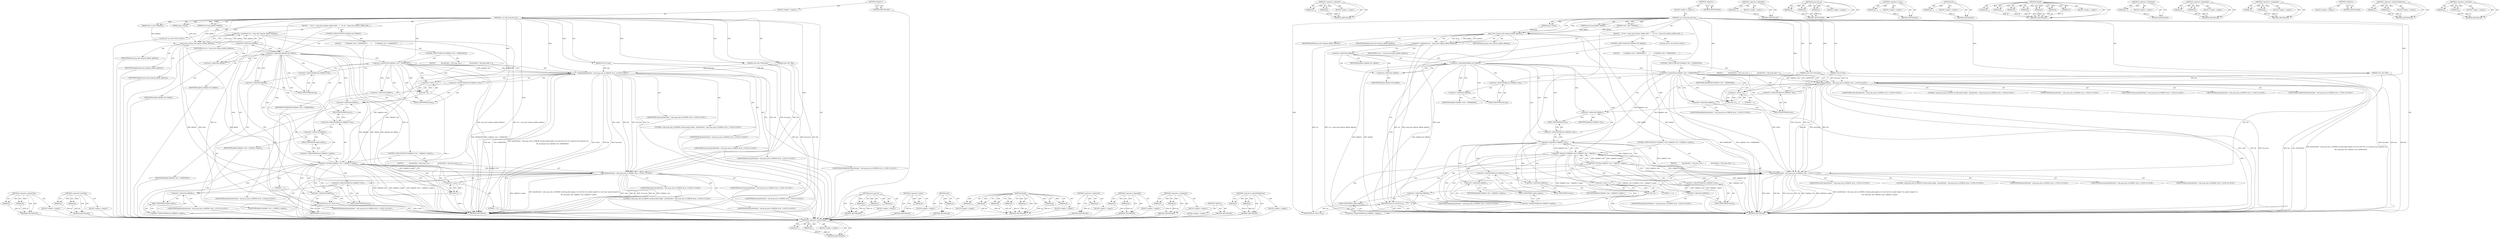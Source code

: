 digraph "&lt;operator&gt;.lessThan" {
vulnerable_131 [label=<(METHOD,&lt;operator&gt;.greaterThan)>];
vulnerable_132 [label=<(PARAM,p1)>];
vulnerable_133 [label=<(PARAM,p2)>];
vulnerable_134 [label=<(BLOCK,&lt;empty&gt;,&lt;empty&gt;)>];
vulnerable_135 [label=<(METHOD_RETURN,ANY)>];
vulnerable_159 [label=<(METHOD,&lt;operator&gt;.lessThan)>];
vulnerable_160 [label=<(PARAM,p1)>];
vulnerable_161 [label=<(PARAM,p2)>];
vulnerable_162 [label=<(BLOCK,&lt;empty&gt;,&lt;empty&gt;)>];
vulnerable_163 [label=<(METHOD_RETURN,ANY)>];
vulnerable_6 [label=<(METHOD,&lt;global&gt;)<SUB>1</SUB>>];
vulnerable_7 [label=<(BLOCK,&lt;empty&gt;,&lt;empty&gt;)<SUB>1</SUB>>];
vulnerable_8 [label=<(METHOD,_our_safe_pcap_next_ex)<SUB>1</SUB>>];
vulnerable_9 [label=<(PARAM,pcap_t *pcap)<SUB>1</SUB>>];
vulnerable_10 [label=<(PARAM,struct pcap_pkthdr **pkthdr)<SUB>1</SUB>>];
vulnerable_11 [label=<(PARAM,const u_char **pktdata)<SUB>2</SUB>>];
vulnerable_12 [label=<(PARAM,const char *funcname)<SUB>2</SUB>>];
vulnerable_13 [label=<(PARAM,const int line)<SUB>3</SUB>>];
vulnerable_14 [label=<(PARAM,const char *file)<SUB>3</SUB>>];
vulnerable_15 [label=<(BLOCK,{
    int res = pcap_next_ex(pcap, pkthdr, pktd...,{
    int res = pcap_next_ex(pcap, pkthdr, pktd...)<SUB>4</SUB>>];
vulnerable_16 [label="<(LOCAL,int res: int)<SUB>5</SUB>>"];
vulnerable_17 [label=<(&lt;operator&gt;.assignment,res = pcap_next_ex(pcap, pkthdr, pktdata))<SUB>5</SUB>>];
vulnerable_18 [label=<(IDENTIFIER,res,res = pcap_next_ex(pcap, pkthdr, pktdata))<SUB>5</SUB>>];
vulnerable_19 [label=<(pcap_next_ex,pcap_next_ex(pcap, pkthdr, pktdata))<SUB>5</SUB>>];
vulnerable_20 [label=<(IDENTIFIER,pcap,pcap_next_ex(pcap, pkthdr, pktdata))<SUB>5</SUB>>];
vulnerable_21 [label=<(IDENTIFIER,pkthdr,pcap_next_ex(pcap, pkthdr, pktdata))<SUB>5</SUB>>];
vulnerable_22 [label=<(IDENTIFIER,pktdata,pcap_next_ex(pcap, pkthdr, pktdata))<SUB>5</SUB>>];
vulnerable_23 [label=<(CONTROL_STRUCTURE,IF,if (*pktdata &amp;&amp; *pkthdr))<SUB>7</SUB>>];
vulnerable_24 [label=<(&lt;operator&gt;.logicalAnd,*pktdata &amp;&amp; *pkthdr)<SUB>7</SUB>>];
vulnerable_25 [label=<(&lt;operator&gt;.indirection,*pktdata)<SUB>7</SUB>>];
vulnerable_26 [label=<(IDENTIFIER,pktdata,*pktdata &amp;&amp; *pkthdr)<SUB>7</SUB>>];
vulnerable_27 [label=<(&lt;operator&gt;.indirection,*pkthdr)<SUB>7</SUB>>];
vulnerable_28 [label=<(IDENTIFIER,pkthdr,*pktdata &amp;&amp; *pkthdr)<SUB>7</SUB>>];
vulnerable_29 [label=<(BLOCK,{
        if ((*pkthdr)-&gt;len &gt; MAXPACKET) {
   ...,{
        if ((*pkthdr)-&gt;len &gt; MAXPACKET) {
   ...)<SUB>7</SUB>>];
vulnerable_30 [label=<(CONTROL_STRUCTURE,IF,if ((*pkthdr)-&gt;len &gt; MAXPACKET))<SUB>8</SUB>>];
vulnerable_31 [label=<(&lt;operator&gt;.greaterThan,(*pkthdr)-&gt;len &gt; MAXPACKET)<SUB>8</SUB>>];
vulnerable_32 [label=<(&lt;operator&gt;.indirectFieldAccess,(*pkthdr)-&gt;len)<SUB>8</SUB>>];
vulnerable_33 [label=<(&lt;operator&gt;.indirection,*pkthdr)<SUB>8</SUB>>];
vulnerable_34 [label=<(IDENTIFIER,pkthdr,(*pkthdr)-&gt;len &gt; MAXPACKET)<SUB>8</SUB>>];
vulnerable_35 [label=<(FIELD_IDENTIFIER,len,len)<SUB>8</SUB>>];
vulnerable_36 [label=<(IDENTIFIER,MAXPACKET,(*pkthdr)-&gt;len &gt; MAXPACKET)<SUB>8</SUB>>];
vulnerable_37 [label=<(BLOCK,{
            fprintf(stderr, &quot;safe_pcap_next_e...,{
            fprintf(stderr, &quot;safe_pcap_next_e...)<SUB>8</SUB>>];
vulnerable_38 [label="<(fprintf,fprintf(stderr, &quot;safe_pcap_next_ex ERROR: Inval...)<SUB>9</SUB>>"];
vulnerable_39 [label="<(IDENTIFIER,stderr,fprintf(stderr, &quot;safe_pcap_next_ex ERROR: Inval...)<SUB>9</SUB>>"];
vulnerable_40 [label="<(LITERAL,&quot;safe_pcap_next_ex ERROR: Invalid packet length...,fprintf(stderr, &quot;safe_pcap_next_ex ERROR: Inval...)<SUB>9</SUB>>"];
vulnerable_41 [label="<(IDENTIFIER,file,fprintf(stderr, &quot;safe_pcap_next_ex ERROR: Inval...)<SUB>10</SUB>>"];
vulnerable_42 [label="<(IDENTIFIER,funcname,fprintf(stderr, &quot;safe_pcap_next_ex ERROR: Inval...)<SUB>10</SUB>>"];
vulnerable_43 [label="<(IDENTIFIER,line,fprintf(stderr, &quot;safe_pcap_next_ex ERROR: Inval...)<SUB>10</SUB>>"];
vulnerable_44 [label=<(&lt;operator&gt;.indirectFieldAccess,(*pkthdr)-&gt;len)<SUB>10</SUB>>];
vulnerable_45 [label=<(&lt;operator&gt;.indirection,*pkthdr)<SUB>10</SUB>>];
vulnerable_46 [label="<(IDENTIFIER,pkthdr,fprintf(stderr, &quot;safe_pcap_next_ex ERROR: Inval...)<SUB>10</SUB>>"];
vulnerable_47 [label=<(FIELD_IDENTIFIER,len,len)<SUB>10</SUB>>];
vulnerable_48 [label="<(IDENTIFIER,MAXPACKET,fprintf(stderr, &quot;safe_pcap_next_ex ERROR: Inval...)<SUB>10</SUB>>"];
vulnerable_49 [label=<(exit,exit(-1))<SUB>11</SUB>>];
vulnerable_50 [label=<(&lt;operator&gt;.minus,-1)<SUB>11</SUB>>];
vulnerable_51 [label=<(LITERAL,1,-1)<SUB>11</SUB>>];
vulnerable_52 [label=<(CONTROL_STRUCTURE,IF,if ((*pkthdr)-&gt;len &lt; (*pkthdr)-&gt;caplen))<SUB>14</SUB>>];
vulnerable_53 [label=<(&lt;operator&gt;.lessThan,(*pkthdr)-&gt;len &lt; (*pkthdr)-&gt;caplen)<SUB>14</SUB>>];
vulnerable_54 [label=<(&lt;operator&gt;.indirectFieldAccess,(*pkthdr)-&gt;len)<SUB>14</SUB>>];
vulnerable_55 [label=<(&lt;operator&gt;.indirection,*pkthdr)<SUB>14</SUB>>];
vulnerable_56 [label=<(IDENTIFIER,pkthdr,(*pkthdr)-&gt;len &lt; (*pkthdr)-&gt;caplen)<SUB>14</SUB>>];
vulnerable_57 [label=<(FIELD_IDENTIFIER,len,len)<SUB>14</SUB>>];
vulnerable_58 [label=<(&lt;operator&gt;.indirectFieldAccess,(*pkthdr)-&gt;caplen)<SUB>14</SUB>>];
vulnerable_59 [label=<(&lt;operator&gt;.indirection,*pkthdr)<SUB>14</SUB>>];
vulnerable_60 [label=<(IDENTIFIER,pkthdr,(*pkthdr)-&gt;len &lt; (*pkthdr)-&gt;caplen)<SUB>14</SUB>>];
vulnerable_61 [label=<(FIELD_IDENTIFIER,caplen,caplen)<SUB>14</SUB>>];
vulnerable_62 [label=<(BLOCK,{
            fprintf(stderr, &quot;safe_pcap_next_e...,{
            fprintf(stderr, &quot;safe_pcap_next_e...)<SUB>14</SUB>>];
vulnerable_63 [label="<(fprintf,fprintf(stderr, &quot;safe_pcap_next_ex ERROR: Inval...)<SUB>15</SUB>>"];
vulnerable_64 [label="<(IDENTIFIER,stderr,fprintf(stderr, &quot;safe_pcap_next_ex ERROR: Inval...)<SUB>15</SUB>>"];
vulnerable_65 [label="<(LITERAL,&quot;safe_pcap_next_ex ERROR: Invalid packet length...,fprintf(stderr, &quot;safe_pcap_next_ex ERROR: Inval...)<SUB>15</SUB>>"];
vulnerable_66 [label="<(IDENTIFIER,file,fprintf(stderr, &quot;safe_pcap_next_ex ERROR: Inval...)<SUB>16</SUB>>"];
vulnerable_67 [label="<(IDENTIFIER,funcname,fprintf(stderr, &quot;safe_pcap_next_ex ERROR: Inval...)<SUB>16</SUB>>"];
vulnerable_68 [label="<(IDENTIFIER,line,fprintf(stderr, &quot;safe_pcap_next_ex ERROR: Inval...)<SUB>16</SUB>>"];
vulnerable_69 [label=<(&lt;operator&gt;.indirectFieldAccess,(*pkthdr)-&gt;len)<SUB>16</SUB>>];
vulnerable_70 [label=<(&lt;operator&gt;.indirection,*pkthdr)<SUB>16</SUB>>];
vulnerable_71 [label="<(IDENTIFIER,pkthdr,fprintf(stderr, &quot;safe_pcap_next_ex ERROR: Inval...)<SUB>16</SUB>>"];
vulnerable_72 [label=<(FIELD_IDENTIFIER,len,len)<SUB>16</SUB>>];
vulnerable_73 [label=<(&lt;operator&gt;.indirectFieldAccess,(*pkthdr)-&gt;caplen)<SUB>16</SUB>>];
vulnerable_74 [label=<(&lt;operator&gt;.indirection,*pkthdr)<SUB>16</SUB>>];
vulnerable_75 [label="<(IDENTIFIER,pkthdr,fprintf(stderr, &quot;safe_pcap_next_ex ERROR: Inval...)<SUB>16</SUB>>"];
vulnerable_76 [label=<(FIELD_IDENTIFIER,caplen,caplen)<SUB>16</SUB>>];
vulnerable_77 [label=<(exit,exit(-1))<SUB>17</SUB>>];
vulnerable_78 [label=<(&lt;operator&gt;.minus,-1)<SUB>17</SUB>>];
vulnerable_79 [label=<(LITERAL,1,-1)<SUB>17</SUB>>];
vulnerable_80 [label=<(RETURN,return res;,return res;)<SUB>21</SUB>>];
vulnerable_81 [label=<(IDENTIFIER,res,return res;)<SUB>21</SUB>>];
vulnerable_82 [label=<(METHOD_RETURN,int)<SUB>1</SUB>>];
vulnerable_84 [label=<(METHOD_RETURN,ANY)<SUB>1</SUB>>];
vulnerable_116 [label=<(METHOD,pcap_next_ex)>];
vulnerable_117 [label=<(PARAM,p1)>];
vulnerable_118 [label=<(PARAM,p2)>];
vulnerable_119 [label=<(PARAM,p3)>];
vulnerable_120 [label=<(BLOCK,&lt;empty&gt;,&lt;empty&gt;)>];
vulnerable_121 [label=<(METHOD_RETURN,ANY)>];
vulnerable_155 [label=<(METHOD,&lt;operator&gt;.minus)>];
vulnerable_156 [label=<(PARAM,p1)>];
vulnerable_157 [label=<(BLOCK,&lt;empty&gt;,&lt;empty&gt;)>];
vulnerable_158 [label=<(METHOD_RETURN,ANY)>];
vulnerable_151 [label=<(METHOD,exit)>];
vulnerable_152 [label=<(PARAM,p1)>];
vulnerable_153 [label=<(BLOCK,&lt;empty&gt;,&lt;empty&gt;)>];
vulnerable_154 [label=<(METHOD_RETURN,ANY)>];
vulnerable_141 [label=<(METHOD,fprintf)>];
vulnerable_142 [label=<(PARAM,p1)>];
vulnerable_143 [label=<(PARAM,p2)>];
vulnerable_144 [label=<(PARAM,p3)>];
vulnerable_145 [label=<(PARAM,p4)>];
vulnerable_146 [label=<(PARAM,p5)>];
vulnerable_147 [label=<(PARAM,p6)>];
vulnerable_148 [label=<(PARAM,p7)>];
vulnerable_149 [label=<(BLOCK,&lt;empty&gt;,&lt;empty&gt;)>];
vulnerable_150 [label=<(METHOD_RETURN,ANY)>];
vulnerable_127 [label=<(METHOD,&lt;operator&gt;.indirection)>];
vulnerable_128 [label=<(PARAM,p1)>];
vulnerable_129 [label=<(BLOCK,&lt;empty&gt;,&lt;empty&gt;)>];
vulnerable_130 [label=<(METHOD_RETURN,ANY)>];
vulnerable_122 [label=<(METHOD,&lt;operator&gt;.logicalAnd)>];
vulnerable_123 [label=<(PARAM,p1)>];
vulnerable_124 [label=<(PARAM,p2)>];
vulnerable_125 [label=<(BLOCK,&lt;empty&gt;,&lt;empty&gt;)>];
vulnerable_126 [label=<(METHOD_RETURN,ANY)>];
vulnerable_111 [label=<(METHOD,&lt;operator&gt;.assignment)>];
vulnerable_112 [label=<(PARAM,p1)>];
vulnerable_113 [label=<(PARAM,p2)>];
vulnerable_114 [label=<(BLOCK,&lt;empty&gt;,&lt;empty&gt;)>];
vulnerable_115 [label=<(METHOD_RETURN,ANY)>];
vulnerable_105 [label=<(METHOD,&lt;global&gt;)<SUB>1</SUB>>];
vulnerable_106 [label=<(BLOCK,&lt;empty&gt;,&lt;empty&gt;)>];
vulnerable_107 [label=<(METHOD_RETURN,ANY)>];
vulnerable_136 [label=<(METHOD,&lt;operator&gt;.indirectFieldAccess)>];
vulnerable_137 [label=<(PARAM,p1)>];
vulnerable_138 [label=<(PARAM,p2)>];
vulnerable_139 [label=<(BLOCK,&lt;empty&gt;,&lt;empty&gt;)>];
vulnerable_140 [label=<(METHOD_RETURN,ANY)>];
fixed_137 [label=<(METHOD,&lt;operator&gt;.greaterThan)>];
fixed_138 [label=<(PARAM,p1)>];
fixed_139 [label=<(PARAM,p2)>];
fixed_140 [label=<(BLOCK,&lt;empty&gt;,&lt;empty&gt;)>];
fixed_141 [label=<(METHOD_RETURN,ANY)>];
fixed_165 [label=<(METHOD,&lt;operator&gt;.logicalOr)>];
fixed_166 [label=<(PARAM,p1)>];
fixed_167 [label=<(PARAM,p2)>];
fixed_168 [label=<(BLOCK,&lt;empty&gt;,&lt;empty&gt;)>];
fixed_169 [label=<(METHOD_RETURN,ANY)>];
fixed_6 [label=<(METHOD,&lt;global&gt;)<SUB>1</SUB>>];
fixed_7 [label=<(BLOCK,&lt;empty&gt;,&lt;empty&gt;)<SUB>1</SUB>>];
fixed_8 [label=<(METHOD,_our_safe_pcap_next_ex)<SUB>1</SUB>>];
fixed_9 [label=<(PARAM,pcap_t *pcap)<SUB>1</SUB>>];
fixed_10 [label=<(PARAM,struct pcap_pkthdr **pkthdr)<SUB>1</SUB>>];
fixed_11 [label=<(PARAM,const u_char **pktdata)<SUB>2</SUB>>];
fixed_12 [label=<(PARAM,const char *funcname)<SUB>2</SUB>>];
fixed_13 [label=<(PARAM,const int line)<SUB>3</SUB>>];
fixed_14 [label=<(PARAM,const char *file)<SUB>3</SUB>>];
fixed_15 [label=<(BLOCK,{
    int res = pcap_next_ex(pcap, pkthdr, pktd...,{
    int res = pcap_next_ex(pcap, pkthdr, pktd...)<SUB>4</SUB>>];
fixed_16 [label="<(LOCAL,int res: int)<SUB>5</SUB>>"];
fixed_17 [label=<(&lt;operator&gt;.assignment,res = pcap_next_ex(pcap, pkthdr, pktdata))<SUB>5</SUB>>];
fixed_18 [label=<(IDENTIFIER,res,res = pcap_next_ex(pcap, pkthdr, pktdata))<SUB>5</SUB>>];
fixed_19 [label=<(pcap_next_ex,pcap_next_ex(pcap, pkthdr, pktdata))<SUB>5</SUB>>];
fixed_20 [label=<(IDENTIFIER,pcap,pcap_next_ex(pcap, pkthdr, pktdata))<SUB>5</SUB>>];
fixed_21 [label=<(IDENTIFIER,pkthdr,pcap_next_ex(pcap, pkthdr, pktdata))<SUB>5</SUB>>];
fixed_22 [label=<(IDENTIFIER,pktdata,pcap_next_ex(pcap, pkthdr, pktdata))<SUB>5</SUB>>];
fixed_23 [label=<(CONTROL_STRUCTURE,IF,if (*pktdata &amp;&amp; *pkthdr))<SUB>7</SUB>>];
fixed_24 [label=<(&lt;operator&gt;.logicalAnd,*pktdata &amp;&amp; *pkthdr)<SUB>7</SUB>>];
fixed_25 [label=<(&lt;operator&gt;.indirection,*pktdata)<SUB>7</SUB>>];
fixed_26 [label=<(IDENTIFIER,pktdata,*pktdata &amp;&amp; *pkthdr)<SUB>7</SUB>>];
fixed_27 [label=<(&lt;operator&gt;.indirection,*pkthdr)<SUB>7</SUB>>];
fixed_28 [label=<(IDENTIFIER,pkthdr,*pktdata &amp;&amp; *pkthdr)<SUB>7</SUB>>];
fixed_29 [label=<(BLOCK,{
        if ((*pkthdr)-&gt;len &gt; MAXPACKET) {
   ...,{
        if ((*pkthdr)-&gt;len &gt; MAXPACKET) {
   ...)<SUB>7</SUB>>];
fixed_30 [label=<(CONTROL_STRUCTURE,IF,if ((*pkthdr)-&gt;len &gt; MAXPACKET))<SUB>8</SUB>>];
fixed_31 [label=<(&lt;operator&gt;.greaterThan,(*pkthdr)-&gt;len &gt; MAXPACKET)<SUB>8</SUB>>];
fixed_32 [label=<(&lt;operator&gt;.indirectFieldAccess,(*pkthdr)-&gt;len)<SUB>8</SUB>>];
fixed_33 [label=<(&lt;operator&gt;.indirection,*pkthdr)<SUB>8</SUB>>];
fixed_34 [label=<(IDENTIFIER,pkthdr,(*pkthdr)-&gt;len &gt; MAXPACKET)<SUB>8</SUB>>];
fixed_35 [label=<(FIELD_IDENTIFIER,len,len)<SUB>8</SUB>>];
fixed_36 [label=<(IDENTIFIER,MAXPACKET,(*pkthdr)-&gt;len &gt; MAXPACKET)<SUB>8</SUB>>];
fixed_37 [label=<(BLOCK,{
            fprintf(stderr, &quot;safe_pcap_next_e...,{
            fprintf(stderr, &quot;safe_pcap_next_e...)<SUB>8</SUB>>];
fixed_38 [label="<(fprintf,fprintf(stderr, &quot;safe_pcap_next_ex ERROR: Inval...)<SUB>9</SUB>>"];
fixed_39 [label="<(IDENTIFIER,stderr,fprintf(stderr, &quot;safe_pcap_next_ex ERROR: Inval...)<SUB>9</SUB>>"];
fixed_40 [label="<(LITERAL,&quot;safe_pcap_next_ex ERROR: Invalid packet length...,fprintf(stderr, &quot;safe_pcap_next_ex ERROR: Inval...)<SUB>9</SUB>>"];
fixed_41 [label="<(IDENTIFIER,file,fprintf(stderr, &quot;safe_pcap_next_ex ERROR: Inval...)<SUB>10</SUB>>"];
fixed_42 [label="<(IDENTIFIER,funcname,fprintf(stderr, &quot;safe_pcap_next_ex ERROR: Inval...)<SUB>10</SUB>>"];
fixed_43 [label="<(IDENTIFIER,line,fprintf(stderr, &quot;safe_pcap_next_ex ERROR: Inval...)<SUB>10</SUB>>"];
fixed_44 [label=<(&lt;operator&gt;.indirectFieldAccess,(*pkthdr)-&gt;len)<SUB>10</SUB>>];
fixed_45 [label=<(&lt;operator&gt;.indirection,*pkthdr)<SUB>10</SUB>>];
fixed_46 [label="<(IDENTIFIER,pkthdr,fprintf(stderr, &quot;safe_pcap_next_ex ERROR: Inval...)<SUB>10</SUB>>"];
fixed_47 [label=<(FIELD_IDENTIFIER,len,len)<SUB>10</SUB>>];
fixed_48 [label="<(IDENTIFIER,MAXPACKET,fprintf(stderr, &quot;safe_pcap_next_ex ERROR: Inval...)<SUB>10</SUB>>"];
fixed_49 [label=<(exit,exit(-1))<SUB>11</SUB>>];
fixed_50 [label=<(&lt;operator&gt;.minus,-1)<SUB>11</SUB>>];
fixed_51 [label=<(LITERAL,1,-1)<SUB>11</SUB>>];
fixed_52 [label=<(CONTROL_STRUCTURE,IF,if (!(*pkthdr)-&gt;len || (*pkthdr)-&gt;len &lt; (*pkthdr)-&gt;caplen))<SUB>14</SUB>>];
fixed_53 [label=<(&lt;operator&gt;.logicalOr,!(*pkthdr)-&gt;len || (*pkthdr)-&gt;len &lt; (*pkthdr)-&gt;...)<SUB>14</SUB>>];
fixed_54 [label=<(&lt;operator&gt;.logicalNot,!(*pkthdr)-&gt;len)<SUB>14</SUB>>];
fixed_55 [label=<(&lt;operator&gt;.indirectFieldAccess,(*pkthdr)-&gt;len)<SUB>14</SUB>>];
fixed_56 [label=<(&lt;operator&gt;.indirection,*pkthdr)<SUB>14</SUB>>];
fixed_57 [label=<(IDENTIFIER,pkthdr,!(*pkthdr)-&gt;len)<SUB>14</SUB>>];
fixed_58 [label=<(FIELD_IDENTIFIER,len,len)<SUB>14</SUB>>];
fixed_59 [label=<(&lt;operator&gt;.lessThan,(*pkthdr)-&gt;len &lt; (*pkthdr)-&gt;caplen)<SUB>14</SUB>>];
fixed_60 [label=<(&lt;operator&gt;.indirectFieldAccess,(*pkthdr)-&gt;len)<SUB>14</SUB>>];
fixed_61 [label=<(&lt;operator&gt;.indirection,*pkthdr)<SUB>14</SUB>>];
fixed_62 [label=<(IDENTIFIER,pkthdr,(*pkthdr)-&gt;len &lt; (*pkthdr)-&gt;caplen)<SUB>14</SUB>>];
fixed_63 [label=<(FIELD_IDENTIFIER,len,len)<SUB>14</SUB>>];
fixed_64 [label=<(&lt;operator&gt;.indirectFieldAccess,(*pkthdr)-&gt;caplen)<SUB>14</SUB>>];
fixed_65 [label=<(&lt;operator&gt;.indirection,*pkthdr)<SUB>14</SUB>>];
fixed_66 [label=<(IDENTIFIER,pkthdr,(*pkthdr)-&gt;len &lt; (*pkthdr)-&gt;caplen)<SUB>14</SUB>>];
fixed_67 [label=<(FIELD_IDENTIFIER,caplen,caplen)<SUB>14</SUB>>];
fixed_68 [label=<(BLOCK,{
            fprintf(stderr, &quot;safe_pcap_next_e...,{
            fprintf(stderr, &quot;safe_pcap_next_e...)<SUB>14</SUB>>];
fixed_69 [label="<(fprintf,fprintf(stderr, &quot;safe_pcap_next_ex ERROR: Inval...)<SUB>15</SUB>>"];
fixed_70 [label="<(IDENTIFIER,stderr,fprintf(stderr, &quot;safe_pcap_next_ex ERROR: Inval...)<SUB>15</SUB>>"];
fixed_71 [label="<(LITERAL,&quot;safe_pcap_next_ex ERROR: Invalid packet length...,fprintf(stderr, &quot;safe_pcap_next_ex ERROR: Inval...)<SUB>15</SUB>>"];
fixed_72 [label="<(IDENTIFIER,file,fprintf(stderr, &quot;safe_pcap_next_ex ERROR: Inval...)<SUB>16</SUB>>"];
fixed_73 [label="<(IDENTIFIER,funcname,fprintf(stderr, &quot;safe_pcap_next_ex ERROR: Inval...)<SUB>16</SUB>>"];
fixed_74 [label="<(IDENTIFIER,line,fprintf(stderr, &quot;safe_pcap_next_ex ERROR: Inval...)<SUB>16</SUB>>"];
fixed_75 [label=<(&lt;operator&gt;.indirectFieldAccess,(*pkthdr)-&gt;len)<SUB>16</SUB>>];
fixed_76 [label=<(&lt;operator&gt;.indirection,*pkthdr)<SUB>16</SUB>>];
fixed_77 [label="<(IDENTIFIER,pkthdr,fprintf(stderr, &quot;safe_pcap_next_ex ERROR: Inval...)<SUB>16</SUB>>"];
fixed_78 [label=<(FIELD_IDENTIFIER,len,len)<SUB>16</SUB>>];
fixed_79 [label=<(&lt;operator&gt;.indirectFieldAccess,(*pkthdr)-&gt;caplen)<SUB>16</SUB>>];
fixed_80 [label=<(&lt;operator&gt;.indirection,*pkthdr)<SUB>16</SUB>>];
fixed_81 [label="<(IDENTIFIER,pkthdr,fprintf(stderr, &quot;safe_pcap_next_ex ERROR: Inval...)<SUB>16</SUB>>"];
fixed_82 [label=<(FIELD_IDENTIFIER,caplen,caplen)<SUB>16</SUB>>];
fixed_83 [label=<(exit,exit(-1))<SUB>17</SUB>>];
fixed_84 [label=<(&lt;operator&gt;.minus,-1)<SUB>17</SUB>>];
fixed_85 [label=<(LITERAL,1,-1)<SUB>17</SUB>>];
fixed_86 [label=<(RETURN,return res;,return res;)<SUB>21</SUB>>];
fixed_87 [label=<(IDENTIFIER,res,return res;)<SUB>21</SUB>>];
fixed_88 [label=<(METHOD_RETURN,int)<SUB>1</SUB>>];
fixed_90 [label=<(METHOD_RETURN,ANY)<SUB>1</SUB>>];
fixed_170 [label=<(METHOD,&lt;operator&gt;.logicalNot)>];
fixed_171 [label=<(PARAM,p1)>];
fixed_172 [label=<(BLOCK,&lt;empty&gt;,&lt;empty&gt;)>];
fixed_173 [label=<(METHOD_RETURN,ANY)>];
fixed_122 [label=<(METHOD,pcap_next_ex)>];
fixed_123 [label=<(PARAM,p1)>];
fixed_124 [label=<(PARAM,p2)>];
fixed_125 [label=<(PARAM,p3)>];
fixed_126 [label=<(BLOCK,&lt;empty&gt;,&lt;empty&gt;)>];
fixed_127 [label=<(METHOD_RETURN,ANY)>];
fixed_161 [label=<(METHOD,&lt;operator&gt;.minus)>];
fixed_162 [label=<(PARAM,p1)>];
fixed_163 [label=<(BLOCK,&lt;empty&gt;,&lt;empty&gt;)>];
fixed_164 [label=<(METHOD_RETURN,ANY)>];
fixed_157 [label=<(METHOD,exit)>];
fixed_158 [label=<(PARAM,p1)>];
fixed_159 [label=<(BLOCK,&lt;empty&gt;,&lt;empty&gt;)>];
fixed_160 [label=<(METHOD_RETURN,ANY)>];
fixed_147 [label=<(METHOD,fprintf)>];
fixed_148 [label=<(PARAM,p1)>];
fixed_149 [label=<(PARAM,p2)>];
fixed_150 [label=<(PARAM,p3)>];
fixed_151 [label=<(PARAM,p4)>];
fixed_152 [label=<(PARAM,p5)>];
fixed_153 [label=<(PARAM,p6)>];
fixed_154 [label=<(PARAM,p7)>];
fixed_155 [label=<(BLOCK,&lt;empty&gt;,&lt;empty&gt;)>];
fixed_156 [label=<(METHOD_RETURN,ANY)>];
fixed_133 [label=<(METHOD,&lt;operator&gt;.indirection)>];
fixed_134 [label=<(PARAM,p1)>];
fixed_135 [label=<(BLOCK,&lt;empty&gt;,&lt;empty&gt;)>];
fixed_136 [label=<(METHOD_RETURN,ANY)>];
fixed_128 [label=<(METHOD,&lt;operator&gt;.logicalAnd)>];
fixed_129 [label=<(PARAM,p1)>];
fixed_130 [label=<(PARAM,p2)>];
fixed_131 [label=<(BLOCK,&lt;empty&gt;,&lt;empty&gt;)>];
fixed_132 [label=<(METHOD_RETURN,ANY)>];
fixed_117 [label=<(METHOD,&lt;operator&gt;.assignment)>];
fixed_118 [label=<(PARAM,p1)>];
fixed_119 [label=<(PARAM,p2)>];
fixed_120 [label=<(BLOCK,&lt;empty&gt;,&lt;empty&gt;)>];
fixed_121 [label=<(METHOD_RETURN,ANY)>];
fixed_111 [label=<(METHOD,&lt;global&gt;)<SUB>1</SUB>>];
fixed_112 [label=<(BLOCK,&lt;empty&gt;,&lt;empty&gt;)>];
fixed_113 [label=<(METHOD_RETURN,ANY)>];
fixed_142 [label=<(METHOD,&lt;operator&gt;.indirectFieldAccess)>];
fixed_143 [label=<(PARAM,p1)>];
fixed_144 [label=<(PARAM,p2)>];
fixed_145 [label=<(BLOCK,&lt;empty&gt;,&lt;empty&gt;)>];
fixed_146 [label=<(METHOD_RETURN,ANY)>];
fixed_174 [label=<(METHOD,&lt;operator&gt;.lessThan)>];
fixed_175 [label=<(PARAM,p1)>];
fixed_176 [label=<(PARAM,p2)>];
fixed_177 [label=<(BLOCK,&lt;empty&gt;,&lt;empty&gt;)>];
fixed_178 [label=<(METHOD_RETURN,ANY)>];
vulnerable_131 -> vulnerable_132  [key=0, label="AST: "];
vulnerable_131 -> vulnerable_132  [key=1, label="DDG: "];
vulnerable_131 -> vulnerable_134  [key=0, label="AST: "];
vulnerable_131 -> vulnerable_133  [key=0, label="AST: "];
vulnerable_131 -> vulnerable_133  [key=1, label="DDG: "];
vulnerable_131 -> vulnerable_135  [key=0, label="AST: "];
vulnerable_131 -> vulnerable_135  [key=1, label="CFG: "];
vulnerable_132 -> vulnerable_135  [key=0, label="DDG: p1"];
vulnerable_133 -> vulnerable_135  [key=0, label="DDG: p2"];
vulnerable_134 -> fixed_137  [key=0];
vulnerable_135 -> fixed_137  [key=0];
vulnerable_159 -> vulnerable_160  [key=0, label="AST: "];
vulnerable_159 -> vulnerable_160  [key=1, label="DDG: "];
vulnerable_159 -> vulnerable_162  [key=0, label="AST: "];
vulnerable_159 -> vulnerable_161  [key=0, label="AST: "];
vulnerable_159 -> vulnerable_161  [key=1, label="DDG: "];
vulnerable_159 -> vulnerable_163  [key=0, label="AST: "];
vulnerable_159 -> vulnerable_163  [key=1, label="CFG: "];
vulnerable_160 -> vulnerable_163  [key=0, label="DDG: p1"];
vulnerable_161 -> vulnerable_163  [key=0, label="DDG: p2"];
vulnerable_162 -> fixed_137  [key=0];
vulnerable_163 -> fixed_137  [key=0];
vulnerable_6 -> vulnerable_7  [key=0, label="AST: "];
vulnerable_6 -> vulnerable_84  [key=0, label="AST: "];
vulnerable_6 -> vulnerable_84  [key=1, label="CFG: "];
vulnerable_7 -> vulnerable_8  [key=0, label="AST: "];
vulnerable_8 -> vulnerable_9  [key=0, label="AST: "];
vulnerable_8 -> vulnerable_9  [key=1, label="DDG: "];
vulnerable_8 -> vulnerable_10  [key=0, label="AST: "];
vulnerable_8 -> vulnerable_10  [key=1, label="DDG: "];
vulnerable_8 -> vulnerable_11  [key=0, label="AST: "];
vulnerable_8 -> vulnerable_11  [key=1, label="DDG: "];
vulnerable_8 -> vulnerable_12  [key=0, label="AST: "];
vulnerable_8 -> vulnerable_12  [key=1, label="DDG: "];
vulnerable_8 -> vulnerable_13  [key=0, label="AST: "];
vulnerable_8 -> vulnerable_13  [key=1, label="DDG: "];
vulnerable_8 -> vulnerable_14  [key=0, label="AST: "];
vulnerable_8 -> vulnerable_14  [key=1, label="DDG: "];
vulnerable_8 -> vulnerable_15  [key=0, label="AST: "];
vulnerable_8 -> vulnerable_82  [key=0, label="AST: "];
vulnerable_8 -> vulnerable_19  [key=0, label="CFG: "];
vulnerable_8 -> vulnerable_19  [key=1, label="DDG: "];
vulnerable_8 -> vulnerable_81  [key=0, label="DDG: "];
vulnerable_8 -> vulnerable_31  [key=0, label="DDG: "];
vulnerable_8 -> vulnerable_38  [key=0, label="DDG: "];
vulnerable_8 -> vulnerable_63  [key=0, label="DDG: "];
vulnerable_8 -> vulnerable_50  [key=0, label="DDG: "];
vulnerable_8 -> vulnerable_78  [key=0, label="DDG: "];
vulnerable_9 -> vulnerable_19  [key=0, label="DDG: pcap"];
vulnerable_10 -> vulnerable_19  [key=0, label="DDG: pkthdr"];
vulnerable_11 -> vulnerable_19  [key=0, label="DDG: pktdata"];
vulnerable_12 -> vulnerable_82  [key=0, label="DDG: funcname"];
vulnerable_12 -> vulnerable_38  [key=0, label="DDG: funcname"];
vulnerable_12 -> vulnerable_63  [key=0, label="DDG: funcname"];
vulnerable_13 -> vulnerable_82  [key=0, label="DDG: line"];
vulnerable_13 -> vulnerable_38  [key=0, label="DDG: line"];
vulnerable_13 -> vulnerable_63  [key=0, label="DDG: line"];
vulnerable_14 -> vulnerable_82  [key=0, label="DDG: file"];
vulnerable_14 -> vulnerable_38  [key=0, label="DDG: file"];
vulnerable_14 -> vulnerable_63  [key=0, label="DDG: file"];
vulnerable_15 -> vulnerable_16  [key=0, label="AST: "];
vulnerable_15 -> vulnerable_17  [key=0, label="AST: "];
vulnerable_15 -> vulnerable_23  [key=0, label="AST: "];
vulnerable_15 -> vulnerable_80  [key=0, label="AST: "];
vulnerable_16 -> fixed_137  [key=0];
vulnerable_17 -> vulnerable_18  [key=0, label="AST: "];
vulnerable_17 -> vulnerable_19  [key=0, label="AST: "];
vulnerable_17 -> vulnerable_25  [key=0, label="CFG: "];
vulnerable_17 -> vulnerable_82  [key=0, label="DDG: res"];
vulnerable_17 -> vulnerable_82  [key=1, label="DDG: pcap_next_ex(pcap, pkthdr, pktdata)"];
vulnerable_17 -> vulnerable_82  [key=2, label="DDG: res = pcap_next_ex(pcap, pkthdr, pktdata)"];
vulnerable_17 -> vulnerable_81  [key=0, label="DDG: res"];
vulnerable_18 -> fixed_137  [key=0];
vulnerable_19 -> vulnerable_20  [key=0, label="AST: "];
vulnerable_19 -> vulnerable_21  [key=0, label="AST: "];
vulnerable_19 -> vulnerable_22  [key=0, label="AST: "];
vulnerable_19 -> vulnerable_17  [key=0, label="CFG: "];
vulnerable_19 -> vulnerable_17  [key=1, label="DDG: pcap"];
vulnerable_19 -> vulnerable_17  [key=2, label="DDG: pkthdr"];
vulnerable_19 -> vulnerable_17  [key=3, label="DDG: pktdata"];
vulnerable_19 -> vulnerable_82  [key=0, label="DDG: pcap"];
vulnerable_19 -> vulnerable_82  [key=1, label="DDG: pkthdr"];
vulnerable_19 -> vulnerable_82  [key=2, label="DDG: pktdata"];
vulnerable_20 -> fixed_137  [key=0];
vulnerable_21 -> fixed_137  [key=0];
vulnerable_22 -> fixed_137  [key=0];
vulnerable_23 -> vulnerable_24  [key=0, label="AST: "];
vulnerable_23 -> vulnerable_29  [key=0, label="AST: "];
vulnerable_24 -> vulnerable_25  [key=0, label="AST: "];
vulnerable_24 -> vulnerable_27  [key=0, label="AST: "];
vulnerable_24 -> vulnerable_33  [key=0, label="CFG: "];
vulnerable_24 -> vulnerable_33  [key=1, label="CDG: "];
vulnerable_24 -> vulnerable_80  [key=0, label="CFG: "];
vulnerable_24 -> vulnerable_82  [key=0, label="DDG: *pktdata"];
vulnerable_24 -> vulnerable_82  [key=1, label="DDG: *pkthdr"];
vulnerable_24 -> vulnerable_82  [key=2, label="DDG: *pktdata &amp;&amp; *pkthdr"];
vulnerable_24 -> vulnerable_32  [key=0, label="CDG: "];
vulnerable_24 -> vulnerable_57  [key=0, label="CDG: "];
vulnerable_24 -> vulnerable_59  [key=0, label="CDG: "];
vulnerable_24 -> vulnerable_35  [key=0, label="CDG: "];
vulnerable_24 -> vulnerable_54  [key=0, label="CDG: "];
vulnerable_24 -> vulnerable_58  [key=0, label="CDG: "];
vulnerable_24 -> vulnerable_61  [key=0, label="CDG: "];
vulnerable_24 -> vulnerable_53  [key=0, label="CDG: "];
vulnerable_24 -> vulnerable_55  [key=0, label="CDG: "];
vulnerable_24 -> vulnerable_31  [key=0, label="CDG: "];
vulnerable_25 -> vulnerable_26  [key=0, label="AST: "];
vulnerable_25 -> vulnerable_24  [key=0, label="CFG: "];
vulnerable_25 -> vulnerable_27  [key=0, label="CFG: "];
vulnerable_25 -> vulnerable_27  [key=1, label="CDG: "];
vulnerable_26 -> fixed_137  [key=0];
vulnerable_27 -> vulnerable_28  [key=0, label="AST: "];
vulnerable_27 -> vulnerable_24  [key=0, label="CFG: "];
vulnerable_28 -> fixed_137  [key=0];
vulnerable_29 -> vulnerable_30  [key=0, label="AST: "];
vulnerable_29 -> vulnerable_52  [key=0, label="AST: "];
vulnerable_30 -> vulnerable_31  [key=0, label="AST: "];
vulnerable_30 -> vulnerable_37  [key=0, label="AST: "];
vulnerable_31 -> vulnerable_32  [key=0, label="AST: "];
vulnerable_31 -> vulnerable_36  [key=0, label="AST: "];
vulnerable_31 -> vulnerable_45  [key=0, label="CFG: "];
vulnerable_31 -> vulnerable_45  [key=1, label="CDG: "];
vulnerable_31 -> vulnerable_55  [key=0, label="CFG: "];
vulnerable_31 -> vulnerable_82  [key=0, label="DDG: MAXPACKET"];
vulnerable_31 -> vulnerable_82  [key=1, label="DDG: (*pkthdr)-&gt;len &gt; MAXPACKET"];
vulnerable_31 -> vulnerable_53  [key=0, label="DDG: (*pkthdr)-&gt;len"];
vulnerable_31 -> vulnerable_38  [key=0, label="DDG: (*pkthdr)-&gt;len"];
vulnerable_31 -> vulnerable_38  [key=1, label="DDG: MAXPACKET"];
vulnerable_31 -> vulnerable_38  [key=2, label="CDG: "];
vulnerable_31 -> vulnerable_47  [key=0, label="CDG: "];
vulnerable_31 -> vulnerable_49  [key=0, label="CDG: "];
vulnerable_31 -> vulnerable_50  [key=0, label="CDG: "];
vulnerable_31 -> vulnerable_44  [key=0, label="CDG: "];
vulnerable_32 -> vulnerable_33  [key=0, label="AST: "];
vulnerable_32 -> vulnerable_35  [key=0, label="AST: "];
vulnerable_32 -> vulnerable_31  [key=0, label="CFG: "];
vulnerable_33 -> vulnerable_34  [key=0, label="AST: "];
vulnerable_33 -> vulnerable_35  [key=0, label="CFG: "];
vulnerable_34 -> fixed_137  [key=0];
vulnerable_35 -> vulnerable_32  [key=0, label="CFG: "];
vulnerable_36 -> fixed_137  [key=0];
vulnerable_37 -> vulnerable_38  [key=0, label="AST: "];
vulnerable_37 -> vulnerable_49  [key=0, label="AST: "];
vulnerable_38 -> vulnerable_39  [key=0, label="AST: "];
vulnerable_38 -> vulnerable_40  [key=0, label="AST: "];
vulnerable_38 -> vulnerable_41  [key=0, label="AST: "];
vulnerable_38 -> vulnerable_42  [key=0, label="AST: "];
vulnerable_38 -> vulnerable_43  [key=0, label="AST: "];
vulnerable_38 -> vulnerable_44  [key=0, label="AST: "];
vulnerable_38 -> vulnerable_48  [key=0, label="AST: "];
vulnerable_38 -> vulnerable_50  [key=0, label="CFG: "];
vulnerable_38 -> vulnerable_82  [key=0, label="DDG: stderr"];
vulnerable_38 -> vulnerable_82  [key=1, label="DDG: file"];
vulnerable_38 -> vulnerable_82  [key=2, label="DDG: funcname"];
vulnerable_38 -> vulnerable_82  [key=3, label="DDG: line"];
vulnerable_38 -> vulnerable_82  [key=4, label="DDG: MAXPACKET"];
vulnerable_38 -> vulnerable_82  [key=5, label="DDG: fprintf(stderr, &quot;safe_pcap_next_ex ERROR: Invalid packet length in %s:%s() line %d: %u is greater than maximum %u\n&quot;,
                    file, funcname, line, (*pkthdr)-&gt;len, MAXPACKET)"];
vulnerable_38 -> vulnerable_53  [key=0, label="DDG: (*pkthdr)-&gt;len"];
vulnerable_38 -> vulnerable_63  [key=0, label="DDG: stderr"];
vulnerable_38 -> vulnerable_63  [key=1, label="DDG: file"];
vulnerable_38 -> vulnerable_63  [key=2, label="DDG: funcname"];
vulnerable_38 -> vulnerable_63  [key=3, label="DDG: line"];
vulnerable_39 -> fixed_137  [key=0];
vulnerable_40 -> fixed_137  [key=0];
vulnerable_41 -> fixed_137  [key=0];
vulnerable_42 -> fixed_137  [key=0];
vulnerable_43 -> fixed_137  [key=0];
vulnerable_44 -> vulnerable_45  [key=0, label="AST: "];
vulnerable_44 -> vulnerable_47  [key=0, label="AST: "];
vulnerable_44 -> vulnerable_38  [key=0, label="CFG: "];
vulnerable_45 -> vulnerable_46  [key=0, label="AST: "];
vulnerable_45 -> vulnerable_47  [key=0, label="CFG: "];
vulnerable_46 -> fixed_137  [key=0];
vulnerable_47 -> vulnerable_44  [key=0, label="CFG: "];
vulnerable_48 -> fixed_137  [key=0];
vulnerable_49 -> vulnerable_50  [key=0, label="AST: "];
vulnerable_49 -> vulnerable_55  [key=0, label="CFG: "];
vulnerable_49 -> vulnerable_82  [key=0, label="DDG: -1"];
vulnerable_50 -> vulnerable_51  [key=0, label="AST: "];
vulnerable_50 -> vulnerable_49  [key=0, label="CFG: "];
vulnerable_50 -> vulnerable_49  [key=1, label="DDG: 1"];
vulnerable_51 -> fixed_137  [key=0];
vulnerable_52 -> vulnerable_53  [key=0, label="AST: "];
vulnerable_52 -> vulnerable_62  [key=0, label="AST: "];
vulnerable_53 -> vulnerable_54  [key=0, label="AST: "];
vulnerable_53 -> vulnerable_58  [key=0, label="AST: "];
vulnerable_53 -> vulnerable_70  [key=0, label="CFG: "];
vulnerable_53 -> vulnerable_70  [key=1, label="CDG: "];
vulnerable_53 -> vulnerable_80  [key=0, label="CFG: "];
vulnerable_53 -> vulnerable_82  [key=0, label="DDG: (*pkthdr)-&gt;len"];
vulnerable_53 -> vulnerable_82  [key=1, label="DDG: (*pkthdr)-&gt;caplen"];
vulnerable_53 -> vulnerable_82  [key=2, label="DDG: (*pkthdr)-&gt;len &lt; (*pkthdr)-&gt;caplen"];
vulnerable_53 -> vulnerable_63  [key=0, label="DDG: (*pkthdr)-&gt;len"];
vulnerable_53 -> vulnerable_63  [key=1, label="DDG: (*pkthdr)-&gt;caplen"];
vulnerable_53 -> vulnerable_63  [key=2, label="CDG: "];
vulnerable_53 -> vulnerable_73  [key=0, label="CDG: "];
vulnerable_53 -> vulnerable_77  [key=0, label="CDG: "];
vulnerable_53 -> vulnerable_72  [key=0, label="CDG: "];
vulnerable_53 -> vulnerable_69  [key=0, label="CDG: "];
vulnerable_53 -> vulnerable_74  [key=0, label="CDG: "];
vulnerable_53 -> vulnerable_76  [key=0, label="CDG: "];
vulnerable_53 -> vulnerable_78  [key=0, label="CDG: "];
vulnerable_54 -> vulnerable_55  [key=0, label="AST: "];
vulnerable_54 -> vulnerable_57  [key=0, label="AST: "];
vulnerable_54 -> vulnerable_59  [key=0, label="CFG: "];
vulnerable_55 -> vulnerable_56  [key=0, label="AST: "];
vulnerable_55 -> vulnerable_57  [key=0, label="CFG: "];
vulnerable_56 -> fixed_137  [key=0];
vulnerable_57 -> vulnerable_54  [key=0, label="CFG: "];
vulnerable_58 -> vulnerable_59  [key=0, label="AST: "];
vulnerable_58 -> vulnerable_61  [key=0, label="AST: "];
vulnerable_58 -> vulnerable_53  [key=0, label="CFG: "];
vulnerable_59 -> vulnerable_60  [key=0, label="AST: "];
vulnerable_59 -> vulnerable_61  [key=0, label="CFG: "];
vulnerable_60 -> fixed_137  [key=0];
vulnerable_61 -> vulnerable_58  [key=0, label="CFG: "];
vulnerable_62 -> vulnerable_63  [key=0, label="AST: "];
vulnerable_62 -> vulnerable_77  [key=0, label="AST: "];
vulnerable_63 -> vulnerable_64  [key=0, label="AST: "];
vulnerable_63 -> vulnerable_65  [key=0, label="AST: "];
vulnerable_63 -> vulnerable_66  [key=0, label="AST: "];
vulnerable_63 -> vulnerable_67  [key=0, label="AST: "];
vulnerable_63 -> vulnerable_68  [key=0, label="AST: "];
vulnerable_63 -> vulnerable_69  [key=0, label="AST: "];
vulnerable_63 -> vulnerable_73  [key=0, label="AST: "];
vulnerable_63 -> vulnerable_78  [key=0, label="CFG: "];
vulnerable_63 -> vulnerable_82  [key=0, label="DDG: stderr"];
vulnerable_63 -> vulnerable_82  [key=1, label="DDG: file"];
vulnerable_63 -> vulnerable_82  [key=2, label="DDG: funcname"];
vulnerable_63 -> vulnerable_82  [key=3, label="DDG: line"];
vulnerable_63 -> vulnerable_82  [key=4, label="DDG: (*pkthdr)-&gt;len"];
vulnerable_63 -> vulnerable_82  [key=5, label="DDG: (*pkthdr)-&gt;caplen"];
vulnerable_63 -> vulnerable_82  [key=6, label="DDG: fprintf(stderr, &quot;safe_pcap_next_ex ERROR: Invalid packet length in %s:%s() line %d: packet length %u is less than capture length %u\n&quot;,
                     file, funcname, line, (*pkthdr)-&gt;len, (*pkthdr)-&gt;caplen)"];
vulnerable_64 -> fixed_137  [key=0];
vulnerable_65 -> fixed_137  [key=0];
vulnerable_66 -> fixed_137  [key=0];
vulnerable_67 -> fixed_137  [key=0];
vulnerable_68 -> fixed_137  [key=0];
vulnerable_69 -> vulnerable_70  [key=0, label="AST: "];
vulnerable_69 -> vulnerable_72  [key=0, label="AST: "];
vulnerable_69 -> vulnerable_74  [key=0, label="CFG: "];
vulnerable_70 -> vulnerable_71  [key=0, label="AST: "];
vulnerable_70 -> vulnerable_72  [key=0, label="CFG: "];
vulnerable_71 -> fixed_137  [key=0];
vulnerable_72 -> vulnerable_69  [key=0, label="CFG: "];
vulnerable_73 -> vulnerable_74  [key=0, label="AST: "];
vulnerable_73 -> vulnerable_76  [key=0, label="AST: "];
vulnerable_73 -> vulnerable_63  [key=0, label="CFG: "];
vulnerable_74 -> vulnerable_75  [key=0, label="AST: "];
vulnerable_74 -> vulnerable_76  [key=0, label="CFG: "];
vulnerable_75 -> fixed_137  [key=0];
vulnerable_76 -> vulnerable_73  [key=0, label="CFG: "];
vulnerable_77 -> vulnerable_78  [key=0, label="AST: "];
vulnerable_77 -> vulnerable_80  [key=0, label="CFG: "];
vulnerable_77 -> vulnerable_82  [key=0, label="DDG: -1"];
vulnerable_78 -> vulnerable_79  [key=0, label="AST: "];
vulnerable_78 -> vulnerable_77  [key=0, label="CFG: "];
vulnerable_78 -> vulnerable_77  [key=1, label="DDG: 1"];
vulnerable_79 -> fixed_137  [key=0];
vulnerable_80 -> vulnerable_81  [key=0, label="AST: "];
vulnerable_80 -> vulnerable_82  [key=0, label="CFG: "];
vulnerable_80 -> vulnerable_82  [key=1, label="DDG: &lt;RET&gt;"];
vulnerable_81 -> vulnerable_80  [key=0, label="DDG: res"];
vulnerable_82 -> fixed_137  [key=0];
vulnerable_84 -> fixed_137  [key=0];
vulnerable_116 -> vulnerable_117  [key=0, label="AST: "];
vulnerable_116 -> vulnerable_117  [key=1, label="DDG: "];
vulnerable_116 -> vulnerable_120  [key=0, label="AST: "];
vulnerable_116 -> vulnerable_118  [key=0, label="AST: "];
vulnerable_116 -> vulnerable_118  [key=1, label="DDG: "];
vulnerable_116 -> vulnerable_121  [key=0, label="AST: "];
vulnerable_116 -> vulnerable_121  [key=1, label="CFG: "];
vulnerable_116 -> vulnerable_119  [key=0, label="AST: "];
vulnerable_116 -> vulnerable_119  [key=1, label="DDG: "];
vulnerable_117 -> vulnerable_121  [key=0, label="DDG: p1"];
vulnerable_118 -> vulnerable_121  [key=0, label="DDG: p2"];
vulnerable_119 -> vulnerable_121  [key=0, label="DDG: p3"];
vulnerable_120 -> fixed_137  [key=0];
vulnerable_121 -> fixed_137  [key=0];
vulnerable_155 -> vulnerable_156  [key=0, label="AST: "];
vulnerable_155 -> vulnerable_156  [key=1, label="DDG: "];
vulnerable_155 -> vulnerable_157  [key=0, label="AST: "];
vulnerable_155 -> vulnerable_158  [key=0, label="AST: "];
vulnerable_155 -> vulnerable_158  [key=1, label="CFG: "];
vulnerable_156 -> vulnerable_158  [key=0, label="DDG: p1"];
vulnerable_157 -> fixed_137  [key=0];
vulnerable_158 -> fixed_137  [key=0];
vulnerable_151 -> vulnerable_152  [key=0, label="AST: "];
vulnerable_151 -> vulnerable_152  [key=1, label="DDG: "];
vulnerable_151 -> vulnerable_153  [key=0, label="AST: "];
vulnerable_151 -> vulnerable_154  [key=0, label="AST: "];
vulnerable_151 -> vulnerable_154  [key=1, label="CFG: "];
vulnerable_152 -> vulnerable_154  [key=0, label="DDG: p1"];
vulnerable_153 -> fixed_137  [key=0];
vulnerable_154 -> fixed_137  [key=0];
vulnerable_141 -> vulnerable_142  [key=0, label="AST: "];
vulnerable_141 -> vulnerable_142  [key=1, label="DDG: "];
vulnerable_141 -> vulnerable_149  [key=0, label="AST: "];
vulnerable_141 -> vulnerable_143  [key=0, label="AST: "];
vulnerable_141 -> vulnerable_143  [key=1, label="DDG: "];
vulnerable_141 -> vulnerable_150  [key=0, label="AST: "];
vulnerable_141 -> vulnerable_150  [key=1, label="CFG: "];
vulnerable_141 -> vulnerable_144  [key=0, label="AST: "];
vulnerable_141 -> vulnerable_144  [key=1, label="DDG: "];
vulnerable_141 -> vulnerable_145  [key=0, label="AST: "];
vulnerable_141 -> vulnerable_145  [key=1, label="DDG: "];
vulnerable_141 -> vulnerable_146  [key=0, label="AST: "];
vulnerable_141 -> vulnerable_146  [key=1, label="DDG: "];
vulnerable_141 -> vulnerable_147  [key=0, label="AST: "];
vulnerable_141 -> vulnerable_147  [key=1, label="DDG: "];
vulnerable_141 -> vulnerable_148  [key=0, label="AST: "];
vulnerable_141 -> vulnerable_148  [key=1, label="DDG: "];
vulnerable_142 -> vulnerable_150  [key=0, label="DDG: p1"];
vulnerable_143 -> vulnerable_150  [key=0, label="DDG: p2"];
vulnerable_144 -> vulnerable_150  [key=0, label="DDG: p3"];
vulnerable_145 -> vulnerable_150  [key=0, label="DDG: p4"];
vulnerable_146 -> vulnerable_150  [key=0, label="DDG: p5"];
vulnerable_147 -> vulnerable_150  [key=0, label="DDG: p6"];
vulnerable_148 -> vulnerable_150  [key=0, label="DDG: p7"];
vulnerable_149 -> fixed_137  [key=0];
vulnerable_150 -> fixed_137  [key=0];
vulnerable_127 -> vulnerable_128  [key=0, label="AST: "];
vulnerable_127 -> vulnerable_128  [key=1, label="DDG: "];
vulnerable_127 -> vulnerable_129  [key=0, label="AST: "];
vulnerable_127 -> vulnerable_130  [key=0, label="AST: "];
vulnerable_127 -> vulnerable_130  [key=1, label="CFG: "];
vulnerable_128 -> vulnerable_130  [key=0, label="DDG: p1"];
vulnerable_129 -> fixed_137  [key=0];
vulnerable_130 -> fixed_137  [key=0];
vulnerable_122 -> vulnerable_123  [key=0, label="AST: "];
vulnerable_122 -> vulnerable_123  [key=1, label="DDG: "];
vulnerable_122 -> vulnerable_125  [key=0, label="AST: "];
vulnerable_122 -> vulnerable_124  [key=0, label="AST: "];
vulnerable_122 -> vulnerable_124  [key=1, label="DDG: "];
vulnerable_122 -> vulnerable_126  [key=0, label="AST: "];
vulnerable_122 -> vulnerable_126  [key=1, label="CFG: "];
vulnerable_123 -> vulnerable_126  [key=0, label="DDG: p1"];
vulnerable_124 -> vulnerable_126  [key=0, label="DDG: p2"];
vulnerable_125 -> fixed_137  [key=0];
vulnerable_126 -> fixed_137  [key=0];
vulnerable_111 -> vulnerable_112  [key=0, label="AST: "];
vulnerable_111 -> vulnerable_112  [key=1, label="DDG: "];
vulnerable_111 -> vulnerable_114  [key=0, label="AST: "];
vulnerable_111 -> vulnerable_113  [key=0, label="AST: "];
vulnerable_111 -> vulnerable_113  [key=1, label="DDG: "];
vulnerable_111 -> vulnerable_115  [key=0, label="AST: "];
vulnerable_111 -> vulnerable_115  [key=1, label="CFG: "];
vulnerable_112 -> vulnerable_115  [key=0, label="DDG: p1"];
vulnerable_113 -> vulnerable_115  [key=0, label="DDG: p2"];
vulnerable_114 -> fixed_137  [key=0];
vulnerable_115 -> fixed_137  [key=0];
vulnerable_105 -> vulnerable_106  [key=0, label="AST: "];
vulnerable_105 -> vulnerable_107  [key=0, label="AST: "];
vulnerable_105 -> vulnerable_107  [key=1, label="CFG: "];
vulnerable_106 -> fixed_137  [key=0];
vulnerable_107 -> fixed_137  [key=0];
vulnerable_136 -> vulnerable_137  [key=0, label="AST: "];
vulnerable_136 -> vulnerable_137  [key=1, label="DDG: "];
vulnerable_136 -> vulnerable_139  [key=0, label="AST: "];
vulnerable_136 -> vulnerable_138  [key=0, label="AST: "];
vulnerable_136 -> vulnerable_138  [key=1, label="DDG: "];
vulnerable_136 -> vulnerable_140  [key=0, label="AST: "];
vulnerable_136 -> vulnerable_140  [key=1, label="CFG: "];
vulnerable_137 -> vulnerable_140  [key=0, label="DDG: p1"];
vulnerable_138 -> vulnerable_140  [key=0, label="DDG: p2"];
vulnerable_139 -> fixed_137  [key=0];
vulnerable_140 -> fixed_137  [key=0];
fixed_137 -> fixed_138  [key=0, label="AST: "];
fixed_137 -> fixed_138  [key=1, label="DDG: "];
fixed_137 -> fixed_140  [key=0, label="AST: "];
fixed_137 -> fixed_139  [key=0, label="AST: "];
fixed_137 -> fixed_139  [key=1, label="DDG: "];
fixed_137 -> fixed_141  [key=0, label="AST: "];
fixed_137 -> fixed_141  [key=1, label="CFG: "];
fixed_138 -> fixed_141  [key=0, label="DDG: p1"];
fixed_139 -> fixed_141  [key=0, label="DDG: p2"];
fixed_165 -> fixed_166  [key=0, label="AST: "];
fixed_165 -> fixed_166  [key=1, label="DDG: "];
fixed_165 -> fixed_168  [key=0, label="AST: "];
fixed_165 -> fixed_167  [key=0, label="AST: "];
fixed_165 -> fixed_167  [key=1, label="DDG: "];
fixed_165 -> fixed_169  [key=0, label="AST: "];
fixed_165 -> fixed_169  [key=1, label="CFG: "];
fixed_166 -> fixed_169  [key=0, label="DDG: p1"];
fixed_167 -> fixed_169  [key=0, label="DDG: p2"];
fixed_6 -> fixed_7  [key=0, label="AST: "];
fixed_6 -> fixed_90  [key=0, label="AST: "];
fixed_6 -> fixed_90  [key=1, label="CFG: "];
fixed_7 -> fixed_8  [key=0, label="AST: "];
fixed_8 -> fixed_9  [key=0, label="AST: "];
fixed_8 -> fixed_9  [key=1, label="DDG: "];
fixed_8 -> fixed_10  [key=0, label="AST: "];
fixed_8 -> fixed_10  [key=1, label="DDG: "];
fixed_8 -> fixed_11  [key=0, label="AST: "];
fixed_8 -> fixed_11  [key=1, label="DDG: "];
fixed_8 -> fixed_12  [key=0, label="AST: "];
fixed_8 -> fixed_12  [key=1, label="DDG: "];
fixed_8 -> fixed_13  [key=0, label="AST: "];
fixed_8 -> fixed_13  [key=1, label="DDG: "];
fixed_8 -> fixed_14  [key=0, label="AST: "];
fixed_8 -> fixed_14  [key=1, label="DDG: "];
fixed_8 -> fixed_15  [key=0, label="AST: "];
fixed_8 -> fixed_88  [key=0, label="AST: "];
fixed_8 -> fixed_19  [key=0, label="CFG: "];
fixed_8 -> fixed_19  [key=1, label="DDG: "];
fixed_8 -> fixed_87  [key=0, label="DDG: "];
fixed_8 -> fixed_31  [key=0, label="DDG: "];
fixed_8 -> fixed_38  [key=0, label="DDG: "];
fixed_8 -> fixed_69  [key=0, label="DDG: "];
fixed_8 -> fixed_50  [key=0, label="DDG: "];
fixed_8 -> fixed_84  [key=0, label="DDG: "];
fixed_9 -> fixed_19  [key=0, label="DDG: pcap"];
fixed_10 -> fixed_19  [key=0, label="DDG: pkthdr"];
fixed_11 -> fixed_19  [key=0, label="DDG: pktdata"];
fixed_12 -> fixed_88  [key=0, label="DDG: funcname"];
fixed_12 -> fixed_38  [key=0, label="DDG: funcname"];
fixed_12 -> fixed_69  [key=0, label="DDG: funcname"];
fixed_13 -> fixed_88  [key=0, label="DDG: line"];
fixed_13 -> fixed_38  [key=0, label="DDG: line"];
fixed_13 -> fixed_69  [key=0, label="DDG: line"];
fixed_14 -> fixed_88  [key=0, label="DDG: file"];
fixed_14 -> fixed_38  [key=0, label="DDG: file"];
fixed_14 -> fixed_69  [key=0, label="DDG: file"];
fixed_15 -> fixed_16  [key=0, label="AST: "];
fixed_15 -> fixed_17  [key=0, label="AST: "];
fixed_15 -> fixed_23  [key=0, label="AST: "];
fixed_15 -> fixed_86  [key=0, label="AST: "];
fixed_17 -> fixed_18  [key=0, label="AST: "];
fixed_17 -> fixed_19  [key=0, label="AST: "];
fixed_17 -> fixed_25  [key=0, label="CFG: "];
fixed_17 -> fixed_88  [key=0, label="DDG: res"];
fixed_17 -> fixed_88  [key=1, label="DDG: pcap_next_ex(pcap, pkthdr, pktdata)"];
fixed_17 -> fixed_88  [key=2, label="DDG: res = pcap_next_ex(pcap, pkthdr, pktdata)"];
fixed_17 -> fixed_87  [key=0, label="DDG: res"];
fixed_19 -> fixed_20  [key=0, label="AST: "];
fixed_19 -> fixed_21  [key=0, label="AST: "];
fixed_19 -> fixed_22  [key=0, label="AST: "];
fixed_19 -> fixed_17  [key=0, label="CFG: "];
fixed_19 -> fixed_17  [key=1, label="DDG: pcap"];
fixed_19 -> fixed_17  [key=2, label="DDG: pkthdr"];
fixed_19 -> fixed_17  [key=3, label="DDG: pktdata"];
fixed_19 -> fixed_88  [key=0, label="DDG: pcap"];
fixed_19 -> fixed_88  [key=1, label="DDG: pkthdr"];
fixed_19 -> fixed_88  [key=2, label="DDG: pktdata"];
fixed_23 -> fixed_24  [key=0, label="AST: "];
fixed_23 -> fixed_29  [key=0, label="AST: "];
fixed_24 -> fixed_25  [key=0, label="AST: "];
fixed_24 -> fixed_27  [key=0, label="AST: "];
fixed_24 -> fixed_33  [key=0, label="CFG: "];
fixed_24 -> fixed_33  [key=1, label="CDG: "];
fixed_24 -> fixed_86  [key=0, label="CFG: "];
fixed_24 -> fixed_88  [key=0, label="DDG: *pktdata"];
fixed_24 -> fixed_88  [key=1, label="DDG: *pkthdr"];
fixed_24 -> fixed_88  [key=2, label="DDG: *pktdata &amp;&amp; *pkthdr"];
fixed_24 -> fixed_32  [key=0, label="CDG: "];
fixed_24 -> fixed_56  [key=0, label="CDG: "];
fixed_24 -> fixed_35  [key=0, label="CDG: "];
fixed_24 -> fixed_54  [key=0, label="CDG: "];
fixed_24 -> fixed_58  [key=0, label="CDG: "];
fixed_24 -> fixed_53  [key=0, label="CDG: "];
fixed_24 -> fixed_55  [key=0, label="CDG: "];
fixed_24 -> fixed_31  [key=0, label="CDG: "];
fixed_25 -> fixed_26  [key=0, label="AST: "];
fixed_25 -> fixed_24  [key=0, label="CFG: "];
fixed_25 -> fixed_27  [key=0, label="CFG: "];
fixed_25 -> fixed_27  [key=1, label="CDG: "];
fixed_27 -> fixed_28  [key=0, label="AST: "];
fixed_27 -> fixed_24  [key=0, label="CFG: "];
fixed_29 -> fixed_30  [key=0, label="AST: "];
fixed_29 -> fixed_52  [key=0, label="AST: "];
fixed_30 -> fixed_31  [key=0, label="AST: "];
fixed_30 -> fixed_37  [key=0, label="AST: "];
fixed_31 -> fixed_32  [key=0, label="AST: "];
fixed_31 -> fixed_36  [key=0, label="AST: "];
fixed_31 -> fixed_45  [key=0, label="CFG: "];
fixed_31 -> fixed_45  [key=1, label="CDG: "];
fixed_31 -> fixed_56  [key=0, label="CFG: "];
fixed_31 -> fixed_88  [key=0, label="DDG: MAXPACKET"];
fixed_31 -> fixed_88  [key=1, label="DDG: (*pkthdr)-&gt;len &gt; MAXPACKET"];
fixed_31 -> fixed_38  [key=0, label="DDG: (*pkthdr)-&gt;len"];
fixed_31 -> fixed_38  [key=1, label="DDG: MAXPACKET"];
fixed_31 -> fixed_38  [key=2, label="CDG: "];
fixed_31 -> fixed_54  [key=0, label="DDG: (*pkthdr)-&gt;len"];
fixed_31 -> fixed_47  [key=0, label="CDG: "];
fixed_31 -> fixed_49  [key=0, label="CDG: "];
fixed_31 -> fixed_50  [key=0, label="CDG: "];
fixed_31 -> fixed_44  [key=0, label="CDG: "];
fixed_32 -> fixed_33  [key=0, label="AST: "];
fixed_32 -> fixed_35  [key=0, label="AST: "];
fixed_32 -> fixed_31  [key=0, label="CFG: "];
fixed_33 -> fixed_34  [key=0, label="AST: "];
fixed_33 -> fixed_35  [key=0, label="CFG: "];
fixed_35 -> fixed_32  [key=0, label="CFG: "];
fixed_37 -> fixed_38  [key=0, label="AST: "];
fixed_37 -> fixed_49  [key=0, label="AST: "];
fixed_38 -> fixed_39  [key=0, label="AST: "];
fixed_38 -> fixed_40  [key=0, label="AST: "];
fixed_38 -> fixed_41  [key=0, label="AST: "];
fixed_38 -> fixed_42  [key=0, label="AST: "];
fixed_38 -> fixed_43  [key=0, label="AST: "];
fixed_38 -> fixed_44  [key=0, label="AST: "];
fixed_38 -> fixed_48  [key=0, label="AST: "];
fixed_38 -> fixed_50  [key=0, label="CFG: "];
fixed_38 -> fixed_88  [key=0, label="DDG: stderr"];
fixed_38 -> fixed_88  [key=1, label="DDG: file"];
fixed_38 -> fixed_88  [key=2, label="DDG: funcname"];
fixed_38 -> fixed_88  [key=3, label="DDG: line"];
fixed_38 -> fixed_88  [key=4, label="DDG: MAXPACKET"];
fixed_38 -> fixed_88  [key=5, label="DDG: fprintf(stderr, &quot;safe_pcap_next_ex ERROR: Invalid packet length in %s:%s() line %d: %u is greater than maximum %u\n&quot;,
                    file, funcname, line, (*pkthdr)-&gt;len, MAXPACKET)"];
fixed_38 -> fixed_54  [key=0, label="DDG: (*pkthdr)-&gt;len"];
fixed_38 -> fixed_69  [key=0, label="DDG: stderr"];
fixed_38 -> fixed_69  [key=1, label="DDG: file"];
fixed_38 -> fixed_69  [key=2, label="DDG: funcname"];
fixed_38 -> fixed_69  [key=3, label="DDG: line"];
fixed_44 -> fixed_45  [key=0, label="AST: "];
fixed_44 -> fixed_47  [key=0, label="AST: "];
fixed_44 -> fixed_38  [key=0, label="CFG: "];
fixed_45 -> fixed_46  [key=0, label="AST: "];
fixed_45 -> fixed_47  [key=0, label="CFG: "];
fixed_47 -> fixed_44  [key=0, label="CFG: "];
fixed_49 -> fixed_50  [key=0, label="AST: "];
fixed_49 -> fixed_56  [key=0, label="CFG: "];
fixed_49 -> fixed_88  [key=0, label="DDG: -1"];
fixed_50 -> fixed_51  [key=0, label="AST: "];
fixed_50 -> fixed_49  [key=0, label="CFG: "];
fixed_50 -> fixed_49  [key=1, label="DDG: 1"];
fixed_52 -> fixed_53  [key=0, label="AST: "];
fixed_52 -> fixed_68  [key=0, label="AST: "];
fixed_53 -> fixed_54  [key=0, label="AST: "];
fixed_53 -> fixed_59  [key=0, label="AST: "];
fixed_53 -> fixed_76  [key=0, label="CFG: "];
fixed_53 -> fixed_76  [key=1, label="CDG: "];
fixed_53 -> fixed_86  [key=0, label="CFG: "];
fixed_53 -> fixed_88  [key=0, label="DDG: !(*pkthdr)-&gt;len"];
fixed_53 -> fixed_88  [key=1, label="DDG: (*pkthdr)-&gt;len &lt; (*pkthdr)-&gt;caplen"];
fixed_53 -> fixed_88  [key=2, label="DDG: !(*pkthdr)-&gt;len || (*pkthdr)-&gt;len &lt; (*pkthdr)-&gt;caplen"];
fixed_53 -> fixed_75  [key=0, label="CDG: "];
fixed_53 -> fixed_84  [key=0, label="CDG: "];
fixed_53 -> fixed_69  [key=0, label="CDG: "];
fixed_53 -> fixed_82  [key=0, label="CDG: "];
fixed_53 -> fixed_79  [key=0, label="CDG: "];
fixed_53 -> fixed_80  [key=0, label="CDG: "];
fixed_53 -> fixed_83  [key=0, label="CDG: "];
fixed_53 -> fixed_78  [key=0, label="CDG: "];
fixed_54 -> fixed_55  [key=0, label="AST: "];
fixed_54 -> fixed_53  [key=0, label="CFG: "];
fixed_54 -> fixed_53  [key=1, label="DDG: (*pkthdr)-&gt;len"];
fixed_54 -> fixed_61  [key=0, label="CFG: "];
fixed_54 -> fixed_61  [key=1, label="CDG: "];
fixed_54 -> fixed_88  [key=0, label="DDG: (*pkthdr)-&gt;len"];
fixed_54 -> fixed_59  [key=0, label="DDG: (*pkthdr)-&gt;len"];
fixed_54 -> fixed_59  [key=1, label="CDG: "];
fixed_54 -> fixed_69  [key=0, label="DDG: (*pkthdr)-&gt;len"];
fixed_54 -> fixed_60  [key=0, label="CDG: "];
fixed_54 -> fixed_64  [key=0, label="CDG: "];
fixed_54 -> fixed_67  [key=0, label="CDG: "];
fixed_54 -> fixed_65  [key=0, label="CDG: "];
fixed_54 -> fixed_63  [key=0, label="CDG: "];
fixed_55 -> fixed_56  [key=0, label="AST: "];
fixed_55 -> fixed_58  [key=0, label="AST: "];
fixed_55 -> fixed_54  [key=0, label="CFG: "];
fixed_56 -> fixed_57  [key=0, label="AST: "];
fixed_56 -> fixed_58  [key=0, label="CFG: "];
fixed_58 -> fixed_55  [key=0, label="CFG: "];
fixed_59 -> fixed_60  [key=0, label="AST: "];
fixed_59 -> fixed_64  [key=0, label="AST: "];
fixed_59 -> fixed_53  [key=0, label="CFG: "];
fixed_59 -> fixed_53  [key=1, label="DDG: (*pkthdr)-&gt;len"];
fixed_59 -> fixed_53  [key=2, label="DDG: (*pkthdr)-&gt;caplen"];
fixed_59 -> fixed_88  [key=0, label="DDG: (*pkthdr)-&gt;len"];
fixed_59 -> fixed_88  [key=1, label="DDG: (*pkthdr)-&gt;caplen"];
fixed_59 -> fixed_69  [key=0, label="DDG: (*pkthdr)-&gt;len"];
fixed_59 -> fixed_69  [key=1, label="DDG: (*pkthdr)-&gt;caplen"];
fixed_60 -> fixed_61  [key=0, label="AST: "];
fixed_60 -> fixed_63  [key=0, label="AST: "];
fixed_60 -> fixed_65  [key=0, label="CFG: "];
fixed_61 -> fixed_62  [key=0, label="AST: "];
fixed_61 -> fixed_63  [key=0, label="CFG: "];
fixed_63 -> fixed_60  [key=0, label="CFG: "];
fixed_64 -> fixed_65  [key=0, label="AST: "];
fixed_64 -> fixed_67  [key=0, label="AST: "];
fixed_64 -> fixed_59  [key=0, label="CFG: "];
fixed_65 -> fixed_66  [key=0, label="AST: "];
fixed_65 -> fixed_67  [key=0, label="CFG: "];
fixed_67 -> fixed_64  [key=0, label="CFG: "];
fixed_68 -> fixed_69  [key=0, label="AST: "];
fixed_68 -> fixed_83  [key=0, label="AST: "];
fixed_69 -> fixed_70  [key=0, label="AST: "];
fixed_69 -> fixed_71  [key=0, label="AST: "];
fixed_69 -> fixed_72  [key=0, label="AST: "];
fixed_69 -> fixed_73  [key=0, label="AST: "];
fixed_69 -> fixed_74  [key=0, label="AST: "];
fixed_69 -> fixed_75  [key=0, label="AST: "];
fixed_69 -> fixed_79  [key=0, label="AST: "];
fixed_69 -> fixed_84  [key=0, label="CFG: "];
fixed_69 -> fixed_88  [key=0, label="DDG: stderr"];
fixed_69 -> fixed_88  [key=1, label="DDG: file"];
fixed_69 -> fixed_88  [key=2, label="DDG: funcname"];
fixed_69 -> fixed_88  [key=3, label="DDG: line"];
fixed_69 -> fixed_88  [key=4, label="DDG: (*pkthdr)-&gt;len"];
fixed_69 -> fixed_88  [key=5, label="DDG: (*pkthdr)-&gt;caplen"];
fixed_69 -> fixed_88  [key=6, label="DDG: fprintf(stderr, &quot;safe_pcap_next_ex ERROR: Invalid packet length in %s:%s() line %d: packet length=%u capture length=%u\n&quot;,
                     file, funcname, line, (*pkthdr)-&gt;len, (*pkthdr)-&gt;caplen)"];
fixed_75 -> fixed_76  [key=0, label="AST: "];
fixed_75 -> fixed_78  [key=0, label="AST: "];
fixed_75 -> fixed_80  [key=0, label="CFG: "];
fixed_76 -> fixed_77  [key=0, label="AST: "];
fixed_76 -> fixed_78  [key=0, label="CFG: "];
fixed_78 -> fixed_75  [key=0, label="CFG: "];
fixed_79 -> fixed_80  [key=0, label="AST: "];
fixed_79 -> fixed_82  [key=0, label="AST: "];
fixed_79 -> fixed_69  [key=0, label="CFG: "];
fixed_80 -> fixed_81  [key=0, label="AST: "];
fixed_80 -> fixed_82  [key=0, label="CFG: "];
fixed_82 -> fixed_79  [key=0, label="CFG: "];
fixed_83 -> fixed_84  [key=0, label="AST: "];
fixed_83 -> fixed_86  [key=0, label="CFG: "];
fixed_83 -> fixed_88  [key=0, label="DDG: -1"];
fixed_84 -> fixed_85  [key=0, label="AST: "];
fixed_84 -> fixed_83  [key=0, label="CFG: "];
fixed_84 -> fixed_83  [key=1, label="DDG: 1"];
fixed_86 -> fixed_87  [key=0, label="AST: "];
fixed_86 -> fixed_88  [key=0, label="CFG: "];
fixed_86 -> fixed_88  [key=1, label="DDG: &lt;RET&gt;"];
fixed_87 -> fixed_86  [key=0, label="DDG: res"];
fixed_170 -> fixed_171  [key=0, label="AST: "];
fixed_170 -> fixed_171  [key=1, label="DDG: "];
fixed_170 -> fixed_172  [key=0, label="AST: "];
fixed_170 -> fixed_173  [key=0, label="AST: "];
fixed_170 -> fixed_173  [key=1, label="CFG: "];
fixed_171 -> fixed_173  [key=0, label="DDG: p1"];
fixed_122 -> fixed_123  [key=0, label="AST: "];
fixed_122 -> fixed_123  [key=1, label="DDG: "];
fixed_122 -> fixed_126  [key=0, label="AST: "];
fixed_122 -> fixed_124  [key=0, label="AST: "];
fixed_122 -> fixed_124  [key=1, label="DDG: "];
fixed_122 -> fixed_127  [key=0, label="AST: "];
fixed_122 -> fixed_127  [key=1, label="CFG: "];
fixed_122 -> fixed_125  [key=0, label="AST: "];
fixed_122 -> fixed_125  [key=1, label="DDG: "];
fixed_123 -> fixed_127  [key=0, label="DDG: p1"];
fixed_124 -> fixed_127  [key=0, label="DDG: p2"];
fixed_125 -> fixed_127  [key=0, label="DDG: p3"];
fixed_161 -> fixed_162  [key=0, label="AST: "];
fixed_161 -> fixed_162  [key=1, label="DDG: "];
fixed_161 -> fixed_163  [key=0, label="AST: "];
fixed_161 -> fixed_164  [key=0, label="AST: "];
fixed_161 -> fixed_164  [key=1, label="CFG: "];
fixed_162 -> fixed_164  [key=0, label="DDG: p1"];
fixed_157 -> fixed_158  [key=0, label="AST: "];
fixed_157 -> fixed_158  [key=1, label="DDG: "];
fixed_157 -> fixed_159  [key=0, label="AST: "];
fixed_157 -> fixed_160  [key=0, label="AST: "];
fixed_157 -> fixed_160  [key=1, label="CFG: "];
fixed_158 -> fixed_160  [key=0, label="DDG: p1"];
fixed_147 -> fixed_148  [key=0, label="AST: "];
fixed_147 -> fixed_148  [key=1, label="DDG: "];
fixed_147 -> fixed_155  [key=0, label="AST: "];
fixed_147 -> fixed_149  [key=0, label="AST: "];
fixed_147 -> fixed_149  [key=1, label="DDG: "];
fixed_147 -> fixed_156  [key=0, label="AST: "];
fixed_147 -> fixed_156  [key=1, label="CFG: "];
fixed_147 -> fixed_150  [key=0, label="AST: "];
fixed_147 -> fixed_150  [key=1, label="DDG: "];
fixed_147 -> fixed_151  [key=0, label="AST: "];
fixed_147 -> fixed_151  [key=1, label="DDG: "];
fixed_147 -> fixed_152  [key=0, label="AST: "];
fixed_147 -> fixed_152  [key=1, label="DDG: "];
fixed_147 -> fixed_153  [key=0, label="AST: "];
fixed_147 -> fixed_153  [key=1, label="DDG: "];
fixed_147 -> fixed_154  [key=0, label="AST: "];
fixed_147 -> fixed_154  [key=1, label="DDG: "];
fixed_148 -> fixed_156  [key=0, label="DDG: p1"];
fixed_149 -> fixed_156  [key=0, label="DDG: p2"];
fixed_150 -> fixed_156  [key=0, label="DDG: p3"];
fixed_151 -> fixed_156  [key=0, label="DDG: p4"];
fixed_152 -> fixed_156  [key=0, label="DDG: p5"];
fixed_153 -> fixed_156  [key=0, label="DDG: p6"];
fixed_154 -> fixed_156  [key=0, label="DDG: p7"];
fixed_133 -> fixed_134  [key=0, label="AST: "];
fixed_133 -> fixed_134  [key=1, label="DDG: "];
fixed_133 -> fixed_135  [key=0, label="AST: "];
fixed_133 -> fixed_136  [key=0, label="AST: "];
fixed_133 -> fixed_136  [key=1, label="CFG: "];
fixed_134 -> fixed_136  [key=0, label="DDG: p1"];
fixed_128 -> fixed_129  [key=0, label="AST: "];
fixed_128 -> fixed_129  [key=1, label="DDG: "];
fixed_128 -> fixed_131  [key=0, label="AST: "];
fixed_128 -> fixed_130  [key=0, label="AST: "];
fixed_128 -> fixed_130  [key=1, label="DDG: "];
fixed_128 -> fixed_132  [key=0, label="AST: "];
fixed_128 -> fixed_132  [key=1, label="CFG: "];
fixed_129 -> fixed_132  [key=0, label="DDG: p1"];
fixed_130 -> fixed_132  [key=0, label="DDG: p2"];
fixed_117 -> fixed_118  [key=0, label="AST: "];
fixed_117 -> fixed_118  [key=1, label="DDG: "];
fixed_117 -> fixed_120  [key=0, label="AST: "];
fixed_117 -> fixed_119  [key=0, label="AST: "];
fixed_117 -> fixed_119  [key=1, label="DDG: "];
fixed_117 -> fixed_121  [key=0, label="AST: "];
fixed_117 -> fixed_121  [key=1, label="CFG: "];
fixed_118 -> fixed_121  [key=0, label="DDG: p1"];
fixed_119 -> fixed_121  [key=0, label="DDG: p2"];
fixed_111 -> fixed_112  [key=0, label="AST: "];
fixed_111 -> fixed_113  [key=0, label="AST: "];
fixed_111 -> fixed_113  [key=1, label="CFG: "];
fixed_142 -> fixed_143  [key=0, label="AST: "];
fixed_142 -> fixed_143  [key=1, label="DDG: "];
fixed_142 -> fixed_145  [key=0, label="AST: "];
fixed_142 -> fixed_144  [key=0, label="AST: "];
fixed_142 -> fixed_144  [key=1, label="DDG: "];
fixed_142 -> fixed_146  [key=0, label="AST: "];
fixed_142 -> fixed_146  [key=1, label="CFG: "];
fixed_143 -> fixed_146  [key=0, label="DDG: p1"];
fixed_144 -> fixed_146  [key=0, label="DDG: p2"];
fixed_174 -> fixed_175  [key=0, label="AST: "];
fixed_174 -> fixed_175  [key=1, label="DDG: "];
fixed_174 -> fixed_177  [key=0, label="AST: "];
fixed_174 -> fixed_176  [key=0, label="AST: "];
fixed_174 -> fixed_176  [key=1, label="DDG: "];
fixed_174 -> fixed_178  [key=0, label="AST: "];
fixed_174 -> fixed_178  [key=1, label="CFG: "];
fixed_175 -> fixed_178  [key=0, label="DDG: p1"];
fixed_176 -> fixed_178  [key=0, label="DDG: p2"];
}
